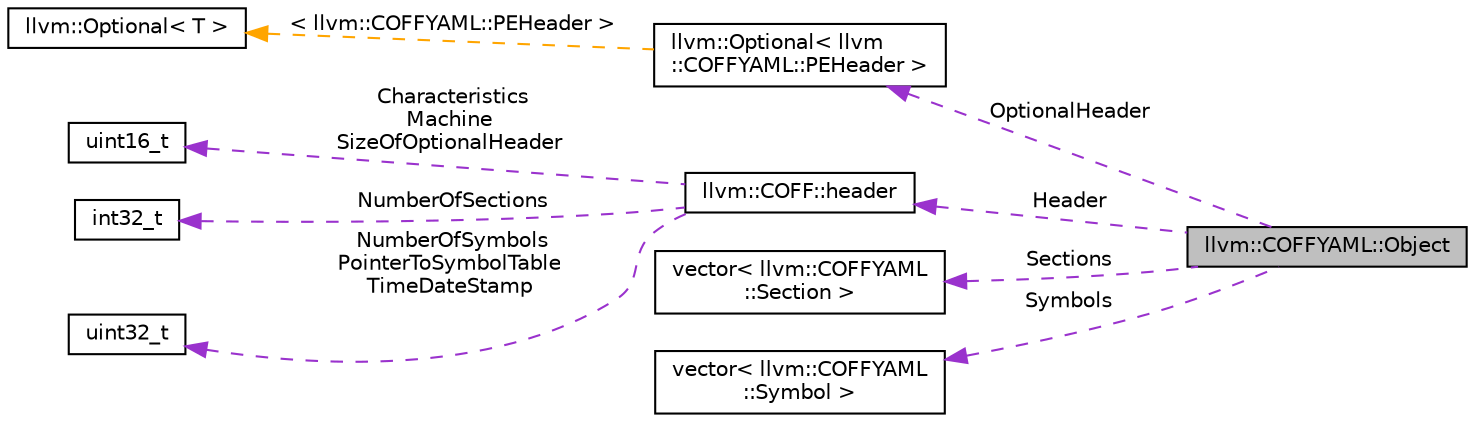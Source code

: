 digraph "llvm::COFFYAML::Object"
{
 // LATEX_PDF_SIZE
  bgcolor="transparent";
  edge [fontname="Helvetica",fontsize="10",labelfontname="Helvetica",labelfontsize="10"];
  node [fontname="Helvetica",fontsize="10",shape="box"];
  rankdir="LR";
  Node1 [label="llvm::COFFYAML::Object",height=0.2,width=0.4,color="black", fillcolor="grey75", style="filled", fontcolor="black",tooltip=" "];
  Node2 -> Node1 [dir="back",color="darkorchid3",fontsize="10",style="dashed",label=" OptionalHeader" ,fontname="Helvetica"];
  Node2 [label="llvm::Optional\< llvm\l::COFFYAML::PEHeader \>",height=0.2,width=0.4,color="black",URL="$classllvm_1_1Optional.html",tooltip=" "];
  Node3 -> Node2 [dir="back",color="orange",fontsize="10",style="dashed",label=" \< llvm::COFFYAML::PEHeader \>" ,fontname="Helvetica"];
  Node3 [label="llvm::Optional\< T \>",height=0.2,width=0.4,color="black",URL="$classllvm_1_1Optional.html",tooltip=" "];
  Node4 -> Node1 [dir="back",color="darkorchid3",fontsize="10",style="dashed",label=" Header" ,fontname="Helvetica"];
  Node4 [label="llvm::COFF::header",height=0.2,width=0.4,color="black",URL="$structllvm_1_1COFF_1_1header.html",tooltip=" "];
  Node5 -> Node4 [dir="back",color="darkorchid3",fontsize="10",style="dashed",label=" Characteristics\nMachine\nSizeOfOptionalHeader" ,fontname="Helvetica"];
  Node5 [label="uint16_t",height=0.2,width=0.4,color="black",tooltip=" "];
  Node6 -> Node4 [dir="back",color="darkorchid3",fontsize="10",style="dashed",label=" NumberOfSections" ,fontname="Helvetica"];
  Node6 [label="int32_t",height=0.2,width=0.4,color="black",tooltip=" "];
  Node7 -> Node4 [dir="back",color="darkorchid3",fontsize="10",style="dashed",label=" NumberOfSymbols\nPointerToSymbolTable\nTimeDateStamp" ,fontname="Helvetica"];
  Node7 [label="uint32_t",height=0.2,width=0.4,color="black",URL="$classuint32__t.html",tooltip=" "];
  Node8 -> Node1 [dir="back",color="darkorchid3",fontsize="10",style="dashed",label=" Sections" ,fontname="Helvetica"];
  Node8 [label="vector\< llvm::COFFYAML\l::Section \>",height=0.2,width=0.4,color="black",tooltip=" "];
  Node9 -> Node1 [dir="back",color="darkorchid3",fontsize="10",style="dashed",label=" Symbols" ,fontname="Helvetica"];
  Node9 [label="vector\< llvm::COFFYAML\l::Symbol \>",height=0.2,width=0.4,color="black",tooltip=" "];
}
